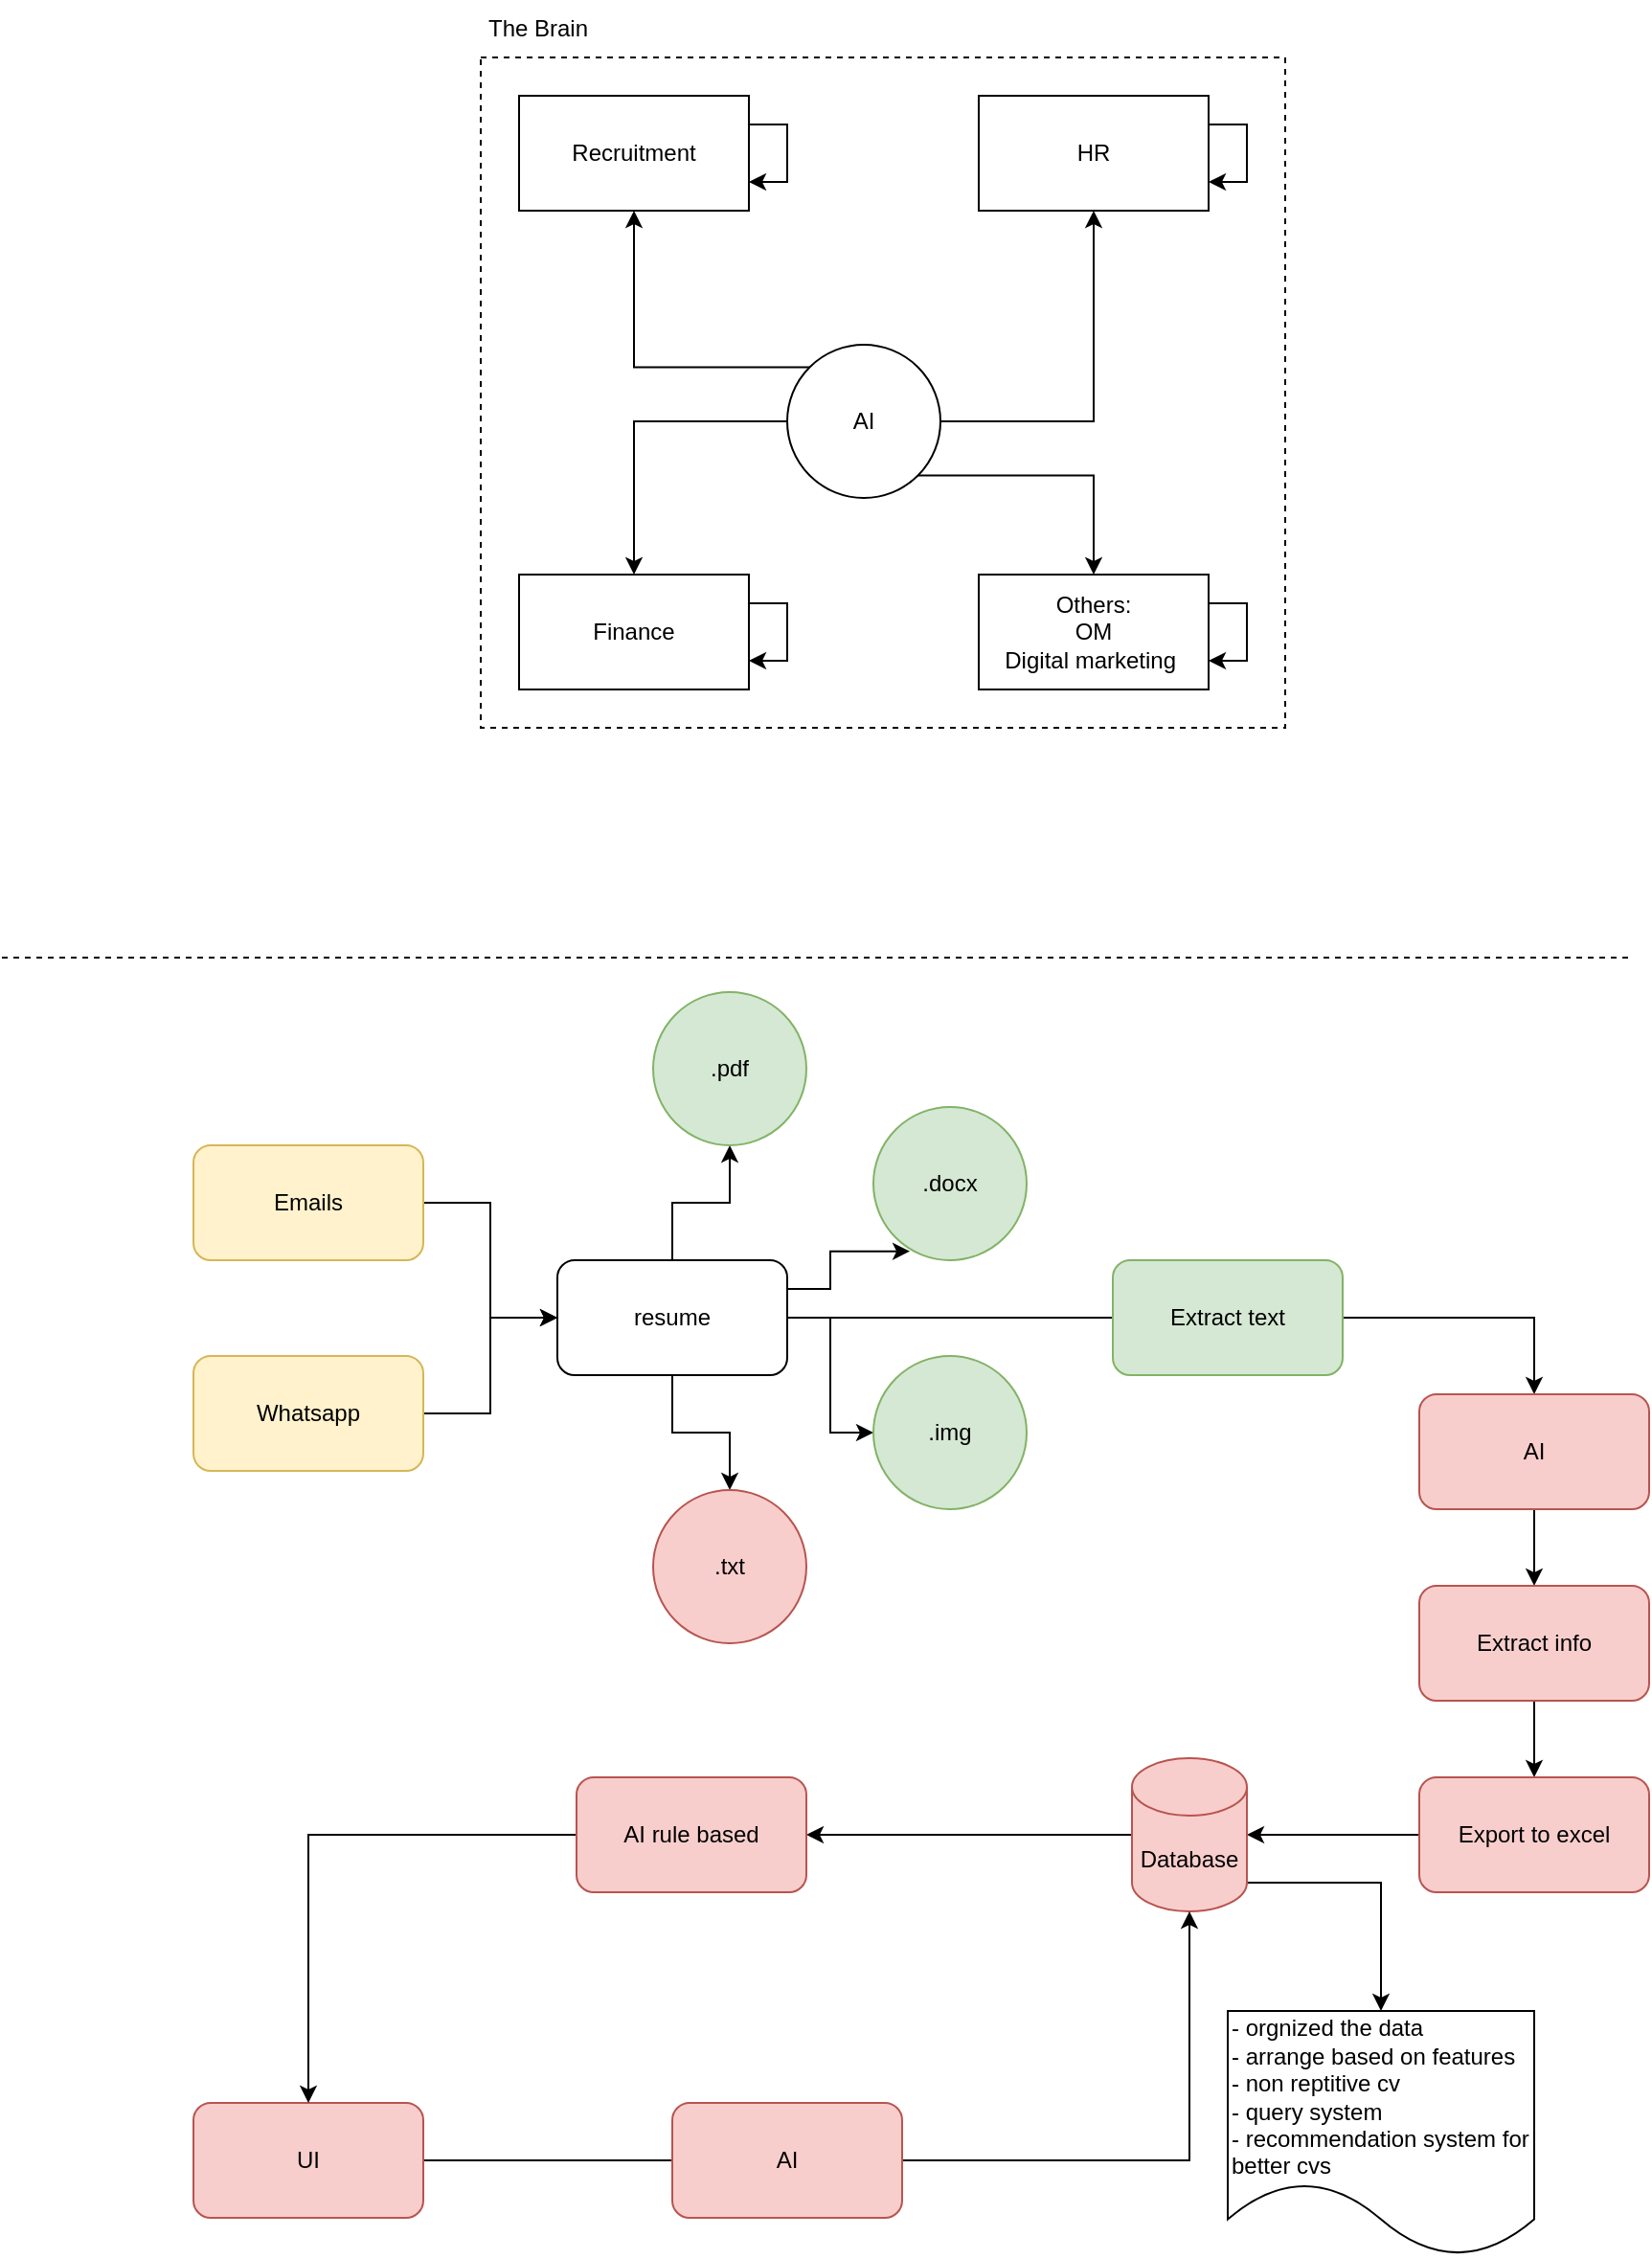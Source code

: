 <mxfile version="21.7.5" type="device">
  <diagram name="Page-1" id="ecFxRlDZ3lKAr8ts7Oo2">
    <mxGraphModel dx="1997" dy="669" grid="1" gridSize="10" guides="1" tooltips="1" connect="1" arrows="1" fold="1" page="1" pageScale="1" pageWidth="850" pageHeight="1100" math="0" shadow="0">
      <root>
        <mxCell id="0" />
        <mxCell id="1" parent="0" />
        <mxCell id="cc5UdIFYxKB7fQ9P3keg-3" style="edgeStyle=orthogonalEdgeStyle;rounded=0;orthogonalLoop=1;jettySize=auto;html=1;entryX=0.5;entryY=0;entryDx=0;entryDy=0;" parent="1" source="cc5UdIFYxKB7fQ9P3keg-1" target="cc5UdIFYxKB7fQ9P3keg-2" edge="1">
          <mxGeometry relative="1" as="geometry" />
        </mxCell>
        <mxCell id="cc5UdIFYxKB7fQ9P3keg-5" style="edgeStyle=orthogonalEdgeStyle;rounded=0;orthogonalLoop=1;jettySize=auto;html=1;entryX=0.5;entryY=1;entryDx=0;entryDy=0;" parent="1" source="cc5UdIFYxKB7fQ9P3keg-1" target="cc5UdIFYxKB7fQ9P3keg-4" edge="1">
          <mxGeometry relative="1" as="geometry" />
        </mxCell>
        <mxCell id="cc5UdIFYxKB7fQ9P3keg-7" style="edgeStyle=orthogonalEdgeStyle;rounded=0;orthogonalLoop=1;jettySize=auto;html=1;exitX=0;exitY=0;exitDx=0;exitDy=0;entryX=0.5;entryY=1;entryDx=0;entryDy=0;" parent="1" source="cc5UdIFYxKB7fQ9P3keg-1" target="cc5UdIFYxKB7fQ9P3keg-6" edge="1">
          <mxGeometry relative="1" as="geometry" />
        </mxCell>
        <mxCell id="cc5UdIFYxKB7fQ9P3keg-10" style="edgeStyle=orthogonalEdgeStyle;rounded=0;orthogonalLoop=1;jettySize=auto;html=1;exitX=1;exitY=1;exitDx=0;exitDy=0;" parent="1" source="cc5UdIFYxKB7fQ9P3keg-1" target="cc5UdIFYxKB7fQ9P3keg-9" edge="1">
          <mxGeometry relative="1" as="geometry" />
        </mxCell>
        <mxCell id="cc5UdIFYxKB7fQ9P3keg-1" value="AI" style="ellipse;whiteSpace=wrap;html=1;aspect=fixed;" parent="1" vertex="1">
          <mxGeometry x="380" y="270" width="80" height="80" as="geometry" />
        </mxCell>
        <mxCell id="cc5UdIFYxKB7fQ9P3keg-2" value="Finance" style="rounded=0;whiteSpace=wrap;html=1;" parent="1" vertex="1">
          <mxGeometry x="240" y="390" width="120" height="60" as="geometry" />
        </mxCell>
        <mxCell id="cc5UdIFYxKB7fQ9P3keg-4" value="HR" style="rounded=0;whiteSpace=wrap;html=1;" parent="1" vertex="1">
          <mxGeometry x="480" y="140" width="120" height="60" as="geometry" />
        </mxCell>
        <mxCell id="cc5UdIFYxKB7fQ9P3keg-6" value="Recruitment" style="rounded=0;whiteSpace=wrap;html=1;" parent="1" vertex="1">
          <mxGeometry x="240" y="140" width="120" height="60" as="geometry" />
        </mxCell>
        <mxCell id="cc5UdIFYxKB7fQ9P3keg-9" value="Others:&lt;br&gt;OM&lt;br&gt;Digital marketing&amp;nbsp;" style="rounded=0;whiteSpace=wrap;html=1;" parent="1" vertex="1">
          <mxGeometry x="480" y="390" width="120" height="60" as="geometry" />
        </mxCell>
        <mxCell id="cc5UdIFYxKB7fQ9P3keg-16" style="edgeStyle=orthogonalEdgeStyle;rounded=0;orthogonalLoop=1;jettySize=auto;html=1;exitX=1;exitY=0.25;exitDx=0;exitDy=0;entryX=1;entryY=0.75;entryDx=0;entryDy=0;" parent="1" source="cc5UdIFYxKB7fQ9P3keg-9" target="cc5UdIFYxKB7fQ9P3keg-9" edge="1">
          <mxGeometry relative="1" as="geometry">
            <Array as="points">
              <mxPoint x="620" y="405" />
              <mxPoint x="620" y="435" />
            </Array>
          </mxGeometry>
        </mxCell>
        <mxCell id="cc5UdIFYxKB7fQ9P3keg-17" style="edgeStyle=orthogonalEdgeStyle;rounded=0;orthogonalLoop=1;jettySize=auto;html=1;exitX=1;exitY=0.25;exitDx=0;exitDy=0;entryX=1;entryY=0.75;entryDx=0;entryDy=0;" parent="1" source="cc5UdIFYxKB7fQ9P3keg-2" target="cc5UdIFYxKB7fQ9P3keg-2" edge="1">
          <mxGeometry relative="1" as="geometry">
            <Array as="points">
              <mxPoint x="380" y="405" />
              <mxPoint x="380" y="435" />
            </Array>
          </mxGeometry>
        </mxCell>
        <mxCell id="cc5UdIFYxKB7fQ9P3keg-18" style="edgeStyle=orthogonalEdgeStyle;rounded=0;orthogonalLoop=1;jettySize=auto;html=1;exitX=1;exitY=0.25;exitDx=0;exitDy=0;entryX=1;entryY=0.75;entryDx=0;entryDy=0;" parent="1" source="cc5UdIFYxKB7fQ9P3keg-4" target="cc5UdIFYxKB7fQ9P3keg-4" edge="1">
          <mxGeometry relative="1" as="geometry">
            <Array as="points">
              <mxPoint x="620" y="155" />
              <mxPoint x="620" y="185" />
            </Array>
          </mxGeometry>
        </mxCell>
        <mxCell id="cc5UdIFYxKB7fQ9P3keg-19" style="edgeStyle=orthogonalEdgeStyle;rounded=0;orthogonalLoop=1;jettySize=auto;html=1;exitX=1;exitY=0.25;exitDx=0;exitDy=0;entryX=1;entryY=0.75;entryDx=0;entryDy=0;" parent="1" source="cc5UdIFYxKB7fQ9P3keg-6" target="cc5UdIFYxKB7fQ9P3keg-6" edge="1">
          <mxGeometry relative="1" as="geometry">
            <Array as="points">
              <mxPoint x="380" y="155" />
              <mxPoint x="380" y="185" />
            </Array>
          </mxGeometry>
        </mxCell>
        <mxCell id="cc5UdIFYxKB7fQ9P3keg-20" value="" style="rounded=0;whiteSpace=wrap;html=1;fillColor=none;dashed=1;" parent="1" vertex="1">
          <mxGeometry x="220" y="120" width="420" height="350" as="geometry" />
        </mxCell>
        <mxCell id="cc5UdIFYxKB7fQ9P3keg-21" value="The Brain" style="text;html=1;strokeColor=none;fillColor=none;align=center;verticalAlign=middle;whiteSpace=wrap;rounded=0;" parent="1" vertex="1">
          <mxGeometry x="220" y="90" width="60" height="30" as="geometry" />
        </mxCell>
        <mxCell id="N6FqfOaIrq89MT8TKlV6-6" style="edgeStyle=orthogonalEdgeStyle;rounded=0;orthogonalLoop=1;jettySize=auto;html=1;exitX=1;exitY=0.5;exitDx=0;exitDy=0;entryX=0;entryY=0.5;entryDx=0;entryDy=0;" edge="1" parent="1" source="N6FqfOaIrq89MT8TKlV6-1" target="N6FqfOaIrq89MT8TKlV6-5">
          <mxGeometry relative="1" as="geometry" />
        </mxCell>
        <mxCell id="N6FqfOaIrq89MT8TKlV6-1" value="Emails" style="rounded=1;whiteSpace=wrap;html=1;fillColor=#fff2cc;strokeColor=#d6b656;" vertex="1" parent="1">
          <mxGeometry x="70" y="688" width="120" height="60" as="geometry" />
        </mxCell>
        <mxCell id="N6FqfOaIrq89MT8TKlV6-4" style="edgeStyle=orthogonalEdgeStyle;rounded=0;orthogonalLoop=1;jettySize=auto;html=1;" edge="1" parent="1" source="N6FqfOaIrq89MT8TKlV6-2" target="N6FqfOaIrq89MT8TKlV6-5">
          <mxGeometry relative="1" as="geometry">
            <mxPoint x="260" y="818" as="targetPoint" />
          </mxGeometry>
        </mxCell>
        <mxCell id="N6FqfOaIrq89MT8TKlV6-2" value="Whatsapp" style="rounded=1;whiteSpace=wrap;html=1;fillColor=#fff2cc;strokeColor=#d6b656;" vertex="1" parent="1">
          <mxGeometry x="70" y="798" width="120" height="60" as="geometry" />
        </mxCell>
        <mxCell id="N6FqfOaIrq89MT8TKlV6-12" style="edgeStyle=orthogonalEdgeStyle;rounded=0;orthogonalLoop=1;jettySize=auto;html=1;entryX=0.5;entryY=1;entryDx=0;entryDy=0;" edge="1" parent="1" source="N6FqfOaIrq89MT8TKlV6-5" target="N6FqfOaIrq89MT8TKlV6-7">
          <mxGeometry relative="1" as="geometry" />
        </mxCell>
        <mxCell id="N6FqfOaIrq89MT8TKlV6-13" style="edgeStyle=orthogonalEdgeStyle;rounded=0;orthogonalLoop=1;jettySize=auto;html=1;exitX=1;exitY=0.25;exitDx=0;exitDy=0;entryX=0.238;entryY=0.942;entryDx=0;entryDy=0;entryPerimeter=0;" edge="1" parent="1" source="N6FqfOaIrq89MT8TKlV6-5" target="N6FqfOaIrq89MT8TKlV6-8">
          <mxGeometry relative="1" as="geometry" />
        </mxCell>
        <mxCell id="N6FqfOaIrq89MT8TKlV6-14" style="edgeStyle=orthogonalEdgeStyle;rounded=0;orthogonalLoop=1;jettySize=auto;html=1;exitX=1;exitY=0.5;exitDx=0;exitDy=0;" edge="1" parent="1" source="N6FqfOaIrq89MT8TKlV6-5" target="N6FqfOaIrq89MT8TKlV6-9">
          <mxGeometry relative="1" as="geometry" />
        </mxCell>
        <mxCell id="N6FqfOaIrq89MT8TKlV6-15" style="edgeStyle=orthogonalEdgeStyle;rounded=0;orthogonalLoop=1;jettySize=auto;html=1;exitX=0.5;exitY=1;exitDx=0;exitDy=0;" edge="1" parent="1" source="N6FqfOaIrq89MT8TKlV6-5" target="N6FqfOaIrq89MT8TKlV6-10">
          <mxGeometry relative="1" as="geometry" />
        </mxCell>
        <mxCell id="N6FqfOaIrq89MT8TKlV6-16" style="edgeStyle=orthogonalEdgeStyle;rounded=0;orthogonalLoop=1;jettySize=auto;html=1;exitX=1;exitY=0.5;exitDx=0;exitDy=0;" edge="1" parent="1" source="N6FqfOaIrq89MT8TKlV6-5">
          <mxGeometry relative="1" as="geometry">
            <mxPoint x="600" y="778" as="targetPoint" />
          </mxGeometry>
        </mxCell>
        <mxCell id="N6FqfOaIrq89MT8TKlV6-5" value="resume" style="rounded=1;whiteSpace=wrap;html=1;" vertex="1" parent="1">
          <mxGeometry x="260" y="748" width="120" height="60" as="geometry" />
        </mxCell>
        <mxCell id="N6FqfOaIrq89MT8TKlV6-7" value=".pdf" style="ellipse;whiteSpace=wrap;html=1;aspect=fixed;fillColor=#d5e8d4;strokeColor=#82b366;" vertex="1" parent="1">
          <mxGeometry x="310" y="608" width="80" height="80" as="geometry" />
        </mxCell>
        <mxCell id="N6FqfOaIrq89MT8TKlV6-8" value=".docx" style="ellipse;whiteSpace=wrap;html=1;aspect=fixed;fillColor=#d5e8d4;strokeColor=#82b366;" vertex="1" parent="1">
          <mxGeometry x="425" y="668" width="80" height="80" as="geometry" />
        </mxCell>
        <mxCell id="N6FqfOaIrq89MT8TKlV6-9" value=".img" style="ellipse;whiteSpace=wrap;html=1;aspect=fixed;fillColor=#d5e8d4;strokeColor=#82b366;" vertex="1" parent="1">
          <mxGeometry x="425" y="798" width="80" height="80" as="geometry" />
        </mxCell>
        <mxCell id="N6FqfOaIrq89MT8TKlV6-10" value=".txt" style="ellipse;whiteSpace=wrap;html=1;aspect=fixed;fillColor=#f8cecc;strokeColor=#b85450;" vertex="1" parent="1">
          <mxGeometry x="310" y="868" width="80" height="80" as="geometry" />
        </mxCell>
        <mxCell id="N6FqfOaIrq89MT8TKlV6-19" style="edgeStyle=orthogonalEdgeStyle;rounded=0;orthogonalLoop=1;jettySize=auto;html=1;" edge="1" parent="1" source="N6FqfOaIrq89MT8TKlV6-17" target="N6FqfOaIrq89MT8TKlV6-20">
          <mxGeometry relative="1" as="geometry">
            <mxPoint x="740" y="828" as="targetPoint" />
          </mxGeometry>
        </mxCell>
        <mxCell id="N6FqfOaIrq89MT8TKlV6-17" value="Extract text" style="rounded=1;whiteSpace=wrap;html=1;fillColor=#d5e8d4;strokeColor=#82b366;" vertex="1" parent="1">
          <mxGeometry x="550" y="748" width="120" height="60" as="geometry" />
        </mxCell>
        <mxCell id="N6FqfOaIrq89MT8TKlV6-21" style="edgeStyle=orthogonalEdgeStyle;rounded=0;orthogonalLoop=1;jettySize=auto;html=1;" edge="1" parent="1" source="N6FqfOaIrq89MT8TKlV6-20" target="N6FqfOaIrq89MT8TKlV6-22">
          <mxGeometry relative="1" as="geometry">
            <mxPoint x="770" y="948" as="targetPoint" />
          </mxGeometry>
        </mxCell>
        <mxCell id="N6FqfOaIrq89MT8TKlV6-20" value="AI" style="rounded=1;whiteSpace=wrap;html=1;fillColor=#f8cecc;strokeColor=#b85450;" vertex="1" parent="1">
          <mxGeometry x="710" y="818" width="120" height="60" as="geometry" />
        </mxCell>
        <mxCell id="N6FqfOaIrq89MT8TKlV6-23" style="edgeStyle=orthogonalEdgeStyle;rounded=0;orthogonalLoop=1;jettySize=auto;html=1;" edge="1" parent="1" source="N6FqfOaIrq89MT8TKlV6-22" target="N6FqfOaIrq89MT8TKlV6-24">
          <mxGeometry relative="1" as="geometry">
            <mxPoint x="770" y="1028" as="targetPoint" />
          </mxGeometry>
        </mxCell>
        <mxCell id="N6FqfOaIrq89MT8TKlV6-22" value="Extract info" style="rounded=1;whiteSpace=wrap;html=1;fillColor=#f8cecc;strokeColor=#b85450;" vertex="1" parent="1">
          <mxGeometry x="710" y="918" width="120" height="60" as="geometry" />
        </mxCell>
        <mxCell id="N6FqfOaIrq89MT8TKlV6-25" style="edgeStyle=orthogonalEdgeStyle;rounded=0;orthogonalLoop=1;jettySize=auto;html=1;" edge="1" parent="1" source="N6FqfOaIrq89MT8TKlV6-24" target="N6FqfOaIrq89MT8TKlV6-26">
          <mxGeometry relative="1" as="geometry">
            <mxPoint x="500" y="1048" as="targetPoint" />
          </mxGeometry>
        </mxCell>
        <mxCell id="N6FqfOaIrq89MT8TKlV6-24" value="Export to excel" style="rounded=1;whiteSpace=wrap;html=1;fillColor=#f8cecc;strokeColor=#b85450;" vertex="1" parent="1">
          <mxGeometry x="710" y="1018" width="120" height="60" as="geometry" />
        </mxCell>
        <mxCell id="N6FqfOaIrq89MT8TKlV6-37" style="edgeStyle=orthogonalEdgeStyle;rounded=0;orthogonalLoop=1;jettySize=auto;html=1;" edge="1" parent="1" source="N6FqfOaIrq89MT8TKlV6-26" target="N6FqfOaIrq89MT8TKlV6-38">
          <mxGeometry relative="1" as="geometry">
            <mxPoint x="420" y="1048" as="targetPoint" />
          </mxGeometry>
        </mxCell>
        <mxCell id="N6FqfOaIrq89MT8TKlV6-44" style="edgeStyle=orthogonalEdgeStyle;rounded=0;orthogonalLoop=1;jettySize=auto;html=1;exitX=1;exitY=1;exitDx=0;exitDy=-15;exitPerimeter=0;" edge="1" parent="1" source="N6FqfOaIrq89MT8TKlV6-26" target="N6FqfOaIrq89MT8TKlV6-41">
          <mxGeometry relative="1" as="geometry" />
        </mxCell>
        <mxCell id="N6FqfOaIrq89MT8TKlV6-26" value="Database" style="shape=cylinder3;whiteSpace=wrap;html=1;boundedLbl=1;backgroundOutline=1;size=15;fillColor=#f8cecc;strokeColor=#b85450;" vertex="1" parent="1">
          <mxGeometry x="560" y="1008" width="60" height="80" as="geometry" />
        </mxCell>
        <mxCell id="N6FqfOaIrq89MT8TKlV6-29" style="edgeStyle=orthogonalEdgeStyle;rounded=0;orthogonalLoop=1;jettySize=auto;html=1;" edge="1" parent="1" source="N6FqfOaIrq89MT8TKlV6-28">
          <mxGeometry relative="1" as="geometry">
            <mxPoint x="370" y="1218" as="targetPoint" />
          </mxGeometry>
        </mxCell>
        <mxCell id="N6FqfOaIrq89MT8TKlV6-28" value="UI" style="rounded=1;whiteSpace=wrap;html=1;fillColor=#f8cecc;strokeColor=#b85450;" vertex="1" parent="1">
          <mxGeometry x="70" y="1188" width="120" height="60" as="geometry" />
        </mxCell>
        <mxCell id="N6FqfOaIrq89MT8TKlV6-31" style="edgeStyle=orthogonalEdgeStyle;rounded=0;orthogonalLoop=1;jettySize=auto;html=1;entryX=0.5;entryY=1;entryDx=0;entryDy=0;entryPerimeter=0;" edge="1" parent="1" source="N6FqfOaIrq89MT8TKlV6-30" target="N6FqfOaIrq89MT8TKlV6-26">
          <mxGeometry relative="1" as="geometry" />
        </mxCell>
        <mxCell id="N6FqfOaIrq89MT8TKlV6-30" value="AI" style="rounded=1;whiteSpace=wrap;html=1;fillColor=#f8cecc;strokeColor=#b85450;" vertex="1" parent="1">
          <mxGeometry x="320" y="1188" width="120" height="60" as="geometry" />
        </mxCell>
        <mxCell id="N6FqfOaIrq89MT8TKlV6-39" style="edgeStyle=orthogonalEdgeStyle;rounded=0;orthogonalLoop=1;jettySize=auto;html=1;" edge="1" parent="1" source="N6FqfOaIrq89MT8TKlV6-38" target="N6FqfOaIrq89MT8TKlV6-28">
          <mxGeometry relative="1" as="geometry" />
        </mxCell>
        <mxCell id="N6FqfOaIrq89MT8TKlV6-38" value="AI rule based" style="rounded=1;whiteSpace=wrap;html=1;fillColor=#f8cecc;strokeColor=#b85450;" vertex="1" parent="1">
          <mxGeometry x="270" y="1018" width="120" height="60" as="geometry" />
        </mxCell>
        <mxCell id="N6FqfOaIrq89MT8TKlV6-41" value="&lt;span style=&quot;background-color: initial;&quot;&gt;- orgnized the data&lt;/span&gt;&lt;br&gt;&lt;span style=&quot;background-color: initial;&quot;&gt;- arrange based on features&lt;br&gt;&lt;/span&gt;- non reptitive cv&amp;nbsp;&lt;br&gt;- query system&amp;nbsp;&lt;br&gt;- recommendation system for better cvs" style="shape=document;whiteSpace=wrap;html=1;boundedLbl=1;dashed=0;flipH=1;align=left;" vertex="1" parent="1">
          <mxGeometry x="610" y="1140" width="160" height="128" as="geometry" />
        </mxCell>
        <mxCell id="N6FqfOaIrq89MT8TKlV6-42" value="" style="endArrow=none;dashed=1;html=1;rounded=0;" edge="1" parent="1">
          <mxGeometry width="50" height="50" relative="1" as="geometry">
            <mxPoint x="-30" y="590" as="sourcePoint" />
            <mxPoint x="820" y="590" as="targetPoint" />
          </mxGeometry>
        </mxCell>
      </root>
    </mxGraphModel>
  </diagram>
</mxfile>
